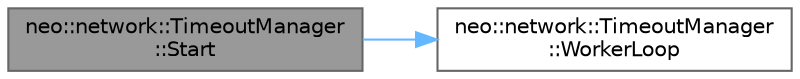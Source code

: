 digraph "neo::network::TimeoutManager::Start"
{
 // LATEX_PDF_SIZE
  bgcolor="transparent";
  edge [fontname=Helvetica,fontsize=10,labelfontname=Helvetica,labelfontsize=10];
  node [fontname=Helvetica,fontsize=10,shape=box,height=0.2,width=0.4];
  rankdir="LR";
  Node1 [id="Node000001",label="neo::network::TimeoutManager\l::Start",height=0.2,width=0.4,color="gray40", fillcolor="grey60", style="filled", fontcolor="black",tooltip="Start the timeout manager."];
  Node1 -> Node2 [id="edge1_Node000001_Node000002",color="steelblue1",style="solid",tooltip=" "];
  Node2 [id="Node000002",label="neo::network::TimeoutManager\l::WorkerLoop",height=0.2,width=0.4,color="grey40", fillcolor="white", style="filled",URL="$classneo_1_1network_1_1_timeout_manager.html#a417a6b2327a7be166627ee2d7d76ae2a",tooltip=" "];
}
